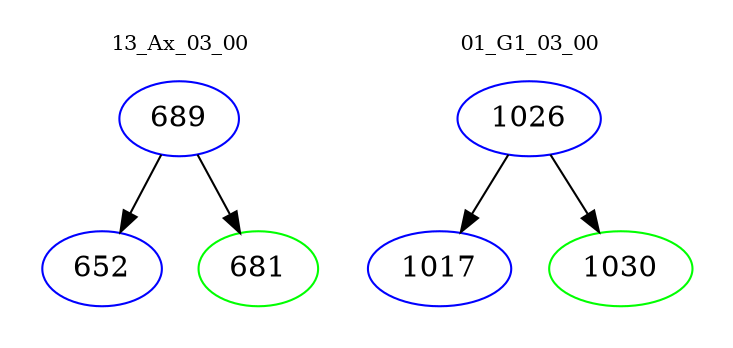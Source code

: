 digraph{
subgraph cluster_0 {
color = white
label = "13_Ax_03_00";
fontsize=10;
T0_689 [label="689", color="blue"]
T0_689 -> T0_652 [color="black"]
T0_652 [label="652", color="blue"]
T0_689 -> T0_681 [color="black"]
T0_681 [label="681", color="green"]
}
subgraph cluster_1 {
color = white
label = "01_G1_03_00";
fontsize=10;
T1_1026 [label="1026", color="blue"]
T1_1026 -> T1_1017 [color="black"]
T1_1017 [label="1017", color="blue"]
T1_1026 -> T1_1030 [color="black"]
T1_1030 [label="1030", color="green"]
}
}
